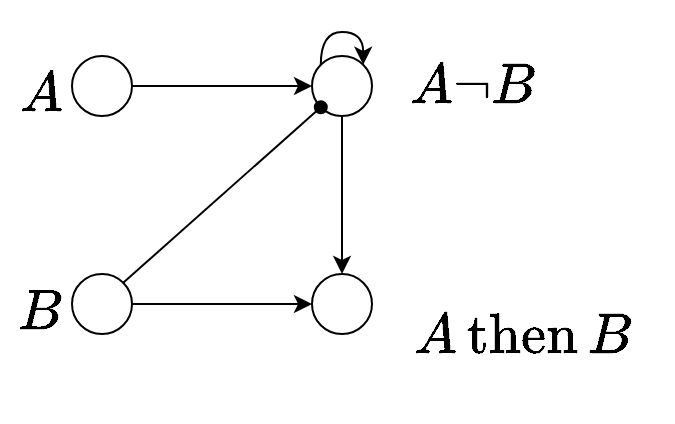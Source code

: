<mxfile version="15.2.9" type="device"><diagram id="T2v5qBvf-lxjkGKOTqB0" name="Page-1"><mxGraphModel dx="2087" dy="1314" grid="1" gridSize="10" guides="1" tooltips="1" connect="1" arrows="1" fold="1" page="1" pageScale="1" pageWidth="1169" pageHeight="827" math="1" shadow="0"><root><mxCell id="0"/><mxCell id="1" parent="0"/><mxCell id="AbDWi16rwYMraYXIiYHc-1" value="&lt;font style=&quot;font-size: 24px&quot;&gt;\(A\)&lt;br&gt;&lt;/font&gt;" style="text;html=1;strokeColor=none;fillColor=none;align=center;verticalAlign=middle;whiteSpace=wrap;rounded=0;" vertex="1" parent="1"><mxGeometry x="-960" y="-691" width="30" height="24" as="geometry"/></mxCell><mxCell id="AbDWi16rwYMraYXIiYHc-13" style="edgeStyle=orthogonalEdgeStyle;rounded=0;orthogonalLoop=1;jettySize=auto;html=1;exitX=1;exitY=0.5;exitDx=0;exitDy=0;entryX=0;entryY=0.5;entryDx=0;entryDy=0;" edge="1" parent="1" source="AbDWi16rwYMraYXIiYHc-2" target="AbDWi16rwYMraYXIiYHc-6"><mxGeometry relative="1" as="geometry"/></mxCell><mxCell id="AbDWi16rwYMraYXIiYHc-2" value="" style="ellipse;whiteSpace=wrap;html=1;aspect=fixed;fillColor=none;" vertex="1" parent="1"><mxGeometry x="-930" y="-698" width="30" height="30" as="geometry"/></mxCell><mxCell id="AbDWi16rwYMraYXIiYHc-3" value="&lt;font style=&quot;font-size: 24px&quot;&gt;\(B\)&lt;br&gt;&lt;/font&gt;" style="text;html=1;strokeColor=none;fillColor=none;align=center;verticalAlign=middle;whiteSpace=wrap;rounded=0;" vertex="1" parent="1"><mxGeometry x="-961" y="-582" width="30" height="24" as="geometry"/></mxCell><mxCell id="AbDWi16rwYMraYXIiYHc-14" style="rounded=0;orthogonalLoop=1;jettySize=auto;html=1;exitX=1;exitY=0;exitDx=0;exitDy=0;entryX=0;entryY=1;entryDx=0;entryDy=0;endArrow=oval;endFill=1;" edge="1" parent="1" source="AbDWi16rwYMraYXIiYHc-4" target="AbDWi16rwYMraYXIiYHc-6"><mxGeometry relative="1" as="geometry"/></mxCell><mxCell id="AbDWi16rwYMraYXIiYHc-19" style="edgeStyle=none;rounded=0;orthogonalLoop=1;jettySize=auto;html=1;exitX=1;exitY=0.5;exitDx=0;exitDy=0;entryX=0;entryY=0.5;entryDx=0;entryDy=0;startArrow=none;startFill=0;endArrow=classic;endFill=1;" edge="1" parent="1" source="AbDWi16rwYMraYXIiYHc-4" target="AbDWi16rwYMraYXIiYHc-10"><mxGeometry relative="1" as="geometry"/></mxCell><mxCell id="AbDWi16rwYMraYXIiYHc-4" value="" style="ellipse;whiteSpace=wrap;html=1;aspect=fixed;fillColor=none;" vertex="1" parent="1"><mxGeometry x="-930" y="-589" width="30" height="30" as="geometry"/></mxCell><mxCell id="AbDWi16rwYMraYXIiYHc-5" value="&lt;font style=&quot;font-size: 24px&quot;&gt;\(A \neg B\)&lt;font style=&quot;font-size: 24px&quot;&gt;&lt;br&gt;&lt;/font&gt;&lt;/font&gt;" style="text;html=1;strokeColor=none;fillColor=none;align=center;verticalAlign=middle;whiteSpace=wrap;rounded=0;" vertex="1" parent="1"><mxGeometry x="-765" y="-695" width="70" height="24" as="geometry"/></mxCell><mxCell id="AbDWi16rwYMraYXIiYHc-18" style="rounded=0;orthogonalLoop=1;jettySize=auto;html=1;exitX=0.5;exitY=1;exitDx=0;exitDy=0;entryX=0.5;entryY=0;entryDx=0;entryDy=0;startArrow=none;startFill=0;endArrow=classic;endFill=1;" edge="1" parent="1" source="AbDWi16rwYMraYXIiYHc-6" target="AbDWi16rwYMraYXIiYHc-10"><mxGeometry relative="1" as="geometry"/></mxCell><mxCell id="AbDWi16rwYMraYXIiYHc-6" value="" style="ellipse;whiteSpace=wrap;html=1;aspect=fixed;fillColor=none;" vertex="1" parent="1"><mxGeometry x="-810" y="-698" width="30" height="30" as="geometry"/></mxCell><mxCell id="AbDWi16rwYMraYXIiYHc-10" value="" style="ellipse;whiteSpace=wrap;html=1;aspect=fixed;fillColor=none;" vertex="1" parent="1"><mxGeometry x="-810" y="-589" width="30" height="30" as="geometry"/></mxCell><mxCell id="AbDWi16rwYMraYXIiYHc-11" value="&lt;font style=&quot;font-size: 24px&quot;&gt;\(A \, \mathrm{then} \,&amp;nbsp; B\)&lt;font style=&quot;font-size: 24px&quot;&gt;&lt;br&gt;&lt;/font&gt;&lt;/font&gt;" style="text;html=1;strokeColor=none;fillColor=none;align=center;verticalAlign=middle;whiteSpace=wrap;rounded=0;" vertex="1" parent="1"><mxGeometry x="-740" y="-570" width="70" height="24" as="geometry"/></mxCell><mxCell id="AbDWi16rwYMraYXIiYHc-17" style="edgeStyle=orthogonalEdgeStyle;rounded=0;orthogonalLoop=1;jettySize=auto;html=1;exitX=1;exitY=0;exitDx=0;exitDy=0;entryX=0;entryY=0;entryDx=0;entryDy=0;endArrow=none;endFill=0;curved=1;startArrow=classic;startFill=1;" edge="1" parent="1" source="AbDWi16rwYMraYXIiYHc-6" target="AbDWi16rwYMraYXIiYHc-6"><mxGeometry relative="1" as="geometry"><Array as="points"><mxPoint x="-784" y="-710"/><mxPoint x="-806" y="-710"/></Array></mxGeometry></mxCell></root></mxGraphModel></diagram></mxfile>